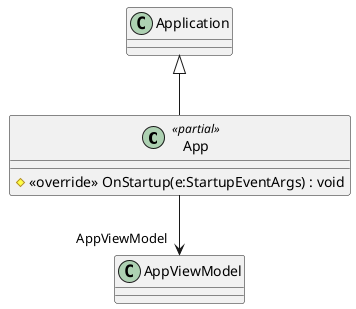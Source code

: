 @startuml
class App <<partial>> {
    # <<override>> OnStartup(e:StartupEventArgs) : void
}
Application <|-- App
App --> "AppViewModel" AppViewModel
@enduml
